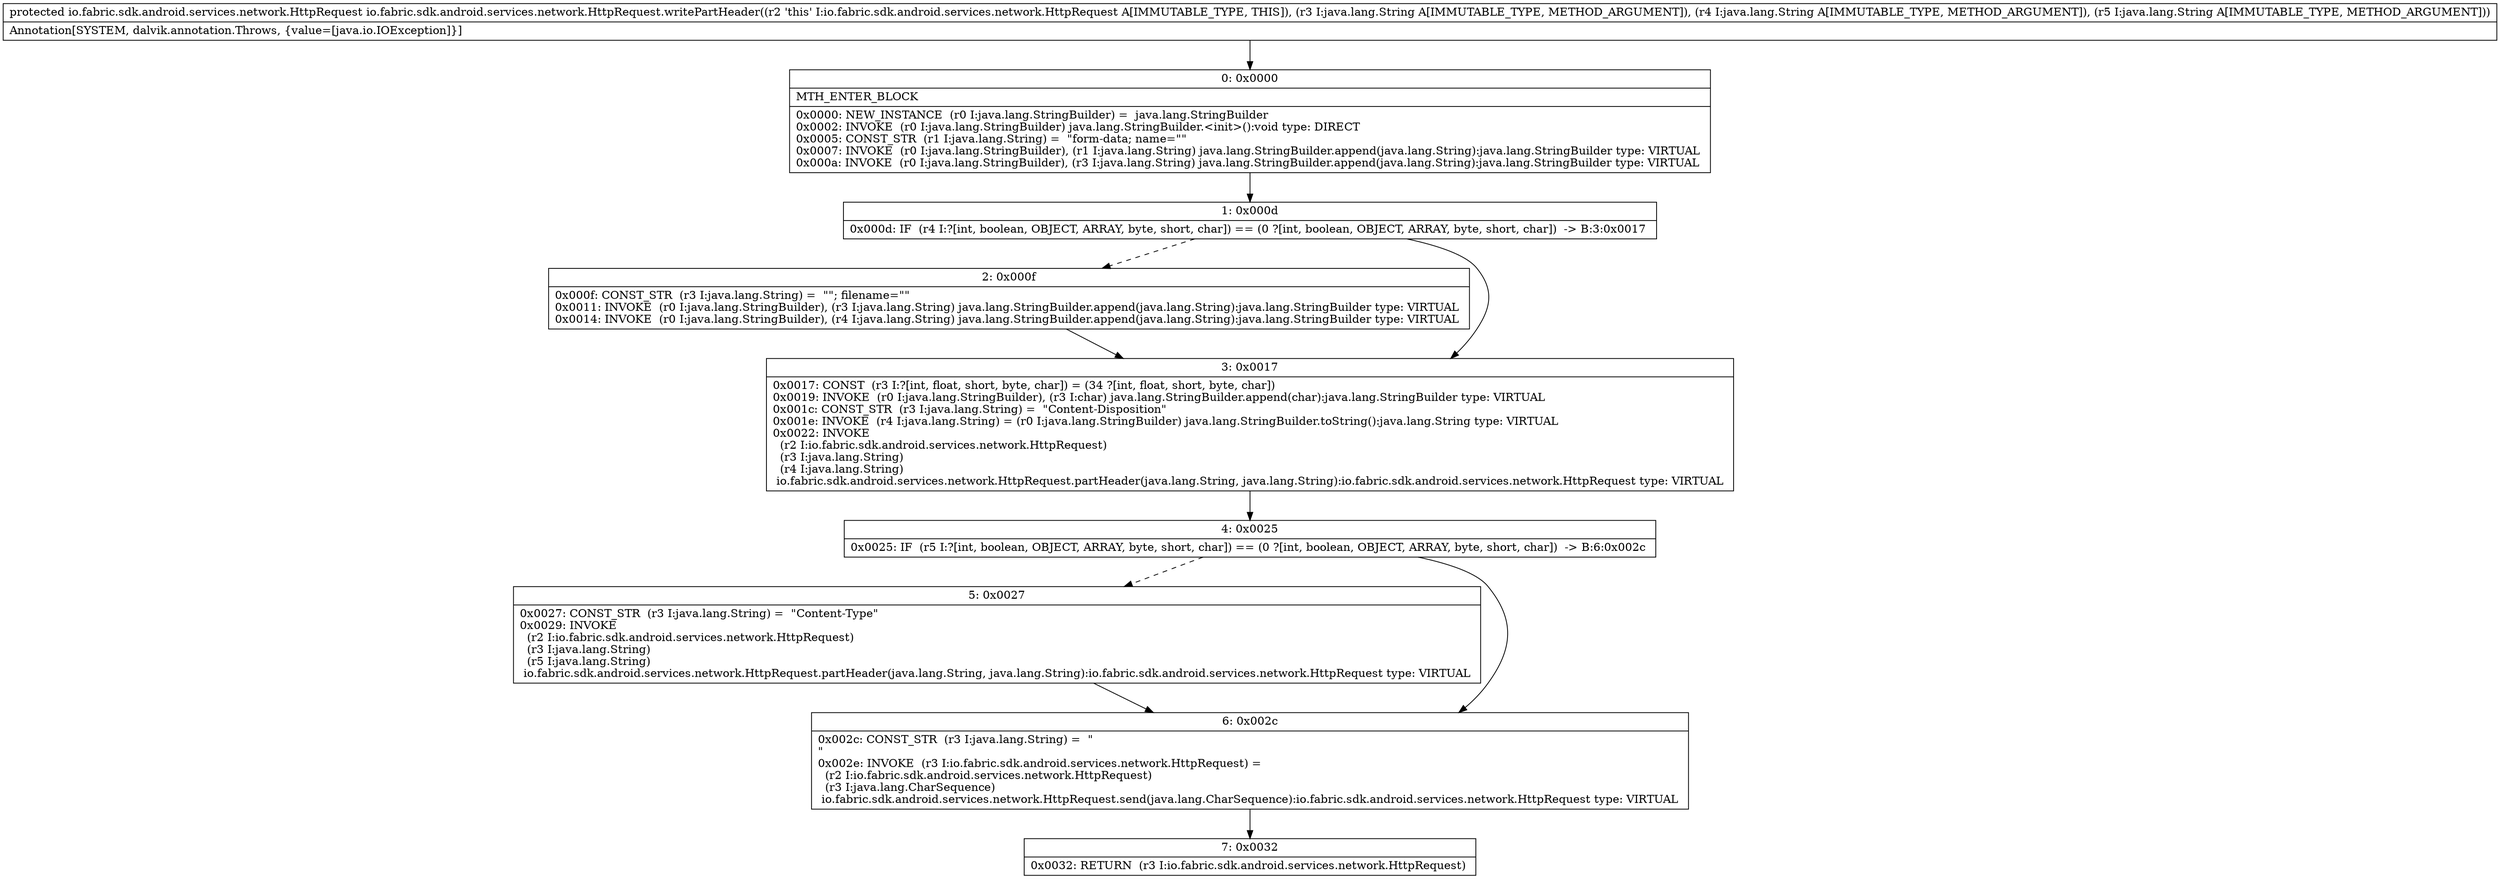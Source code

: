 digraph "CFG forio.fabric.sdk.android.services.network.HttpRequest.writePartHeader(Ljava\/lang\/String;Ljava\/lang\/String;Ljava\/lang\/String;)Lio\/fabric\/sdk\/android\/services\/network\/HttpRequest;" {
Node_0 [shape=record,label="{0\:\ 0x0000|MTH_ENTER_BLOCK\l|0x0000: NEW_INSTANCE  (r0 I:java.lang.StringBuilder) =  java.lang.StringBuilder \l0x0002: INVOKE  (r0 I:java.lang.StringBuilder) java.lang.StringBuilder.\<init\>():void type: DIRECT \l0x0005: CONST_STR  (r1 I:java.lang.String) =  \"form\-data; name=\"\" \l0x0007: INVOKE  (r0 I:java.lang.StringBuilder), (r1 I:java.lang.String) java.lang.StringBuilder.append(java.lang.String):java.lang.StringBuilder type: VIRTUAL \l0x000a: INVOKE  (r0 I:java.lang.StringBuilder), (r3 I:java.lang.String) java.lang.StringBuilder.append(java.lang.String):java.lang.StringBuilder type: VIRTUAL \l}"];
Node_1 [shape=record,label="{1\:\ 0x000d|0x000d: IF  (r4 I:?[int, boolean, OBJECT, ARRAY, byte, short, char]) == (0 ?[int, boolean, OBJECT, ARRAY, byte, short, char])  \-\> B:3:0x0017 \l}"];
Node_2 [shape=record,label="{2\:\ 0x000f|0x000f: CONST_STR  (r3 I:java.lang.String) =  \"\"; filename=\"\" \l0x0011: INVOKE  (r0 I:java.lang.StringBuilder), (r3 I:java.lang.String) java.lang.StringBuilder.append(java.lang.String):java.lang.StringBuilder type: VIRTUAL \l0x0014: INVOKE  (r0 I:java.lang.StringBuilder), (r4 I:java.lang.String) java.lang.StringBuilder.append(java.lang.String):java.lang.StringBuilder type: VIRTUAL \l}"];
Node_3 [shape=record,label="{3\:\ 0x0017|0x0017: CONST  (r3 I:?[int, float, short, byte, char]) = (34 ?[int, float, short, byte, char]) \l0x0019: INVOKE  (r0 I:java.lang.StringBuilder), (r3 I:char) java.lang.StringBuilder.append(char):java.lang.StringBuilder type: VIRTUAL \l0x001c: CONST_STR  (r3 I:java.lang.String) =  \"Content\-Disposition\" \l0x001e: INVOKE  (r4 I:java.lang.String) = (r0 I:java.lang.StringBuilder) java.lang.StringBuilder.toString():java.lang.String type: VIRTUAL \l0x0022: INVOKE  \l  (r2 I:io.fabric.sdk.android.services.network.HttpRequest)\l  (r3 I:java.lang.String)\l  (r4 I:java.lang.String)\l io.fabric.sdk.android.services.network.HttpRequest.partHeader(java.lang.String, java.lang.String):io.fabric.sdk.android.services.network.HttpRequest type: VIRTUAL \l}"];
Node_4 [shape=record,label="{4\:\ 0x0025|0x0025: IF  (r5 I:?[int, boolean, OBJECT, ARRAY, byte, short, char]) == (0 ?[int, boolean, OBJECT, ARRAY, byte, short, char])  \-\> B:6:0x002c \l}"];
Node_5 [shape=record,label="{5\:\ 0x0027|0x0027: CONST_STR  (r3 I:java.lang.String) =  \"Content\-Type\" \l0x0029: INVOKE  \l  (r2 I:io.fabric.sdk.android.services.network.HttpRequest)\l  (r3 I:java.lang.String)\l  (r5 I:java.lang.String)\l io.fabric.sdk.android.services.network.HttpRequest.partHeader(java.lang.String, java.lang.String):io.fabric.sdk.android.services.network.HttpRequest type: VIRTUAL \l}"];
Node_6 [shape=record,label="{6\:\ 0x002c|0x002c: CONST_STR  (r3 I:java.lang.String) =  \"\l\" \l0x002e: INVOKE  (r3 I:io.fabric.sdk.android.services.network.HttpRequest) = \l  (r2 I:io.fabric.sdk.android.services.network.HttpRequest)\l  (r3 I:java.lang.CharSequence)\l io.fabric.sdk.android.services.network.HttpRequest.send(java.lang.CharSequence):io.fabric.sdk.android.services.network.HttpRequest type: VIRTUAL \l}"];
Node_7 [shape=record,label="{7\:\ 0x0032|0x0032: RETURN  (r3 I:io.fabric.sdk.android.services.network.HttpRequest) \l}"];
MethodNode[shape=record,label="{protected io.fabric.sdk.android.services.network.HttpRequest io.fabric.sdk.android.services.network.HttpRequest.writePartHeader((r2 'this' I:io.fabric.sdk.android.services.network.HttpRequest A[IMMUTABLE_TYPE, THIS]), (r3 I:java.lang.String A[IMMUTABLE_TYPE, METHOD_ARGUMENT]), (r4 I:java.lang.String A[IMMUTABLE_TYPE, METHOD_ARGUMENT]), (r5 I:java.lang.String A[IMMUTABLE_TYPE, METHOD_ARGUMENT]))  | Annotation[SYSTEM, dalvik.annotation.Throws, \{value=[java.io.IOException]\}]\l}"];
MethodNode -> Node_0;
Node_0 -> Node_1;
Node_1 -> Node_2[style=dashed];
Node_1 -> Node_3;
Node_2 -> Node_3;
Node_3 -> Node_4;
Node_4 -> Node_5[style=dashed];
Node_4 -> Node_6;
Node_5 -> Node_6;
Node_6 -> Node_7;
}

